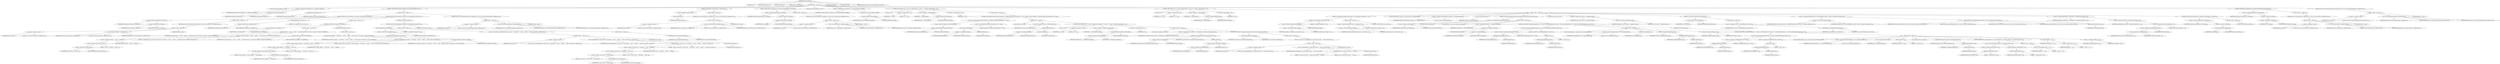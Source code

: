digraph "getResourcesToAdd" {  
"1793" [label = <(METHOD,getResourcesToAdd)<SUB>767</SUB>> ]
"69" [label = <(PARAM,this)<SUB>767</SUB>> ]
"1794" [label = <(PARAM,FileSet[] filesets)<SUB>767</SUB>> ]
"1795" [label = <(PARAM,File zipFile)<SUB>768</SUB>> ]
"1796" [label = <(PARAM,boolean needsUpdate)<SUB>769</SUB>> ]
"1797" [label = <(BLOCK,&lt;empty&gt;,&lt;empty&gt;)<SUB>770</SUB>> ]
"1798" [label = <(LOCAL,Resource[][] initialResources: ANY)> ]
"1799" [label = <(&lt;operator&gt;.assignment,ANY initialResources = grabResources(filesets))<SUB>772</SUB>> ]
"1800" [label = <(IDENTIFIER,initialResources,ANY initialResources = grabResources(filesets))<SUB>772</SUB>> ]
"1801" [label = <(grabResources,grabResources(filesets))<SUB>772</SUB>> ]
"68" [label = <(IDENTIFIER,this,grabResources(filesets))<SUB>772</SUB>> ]
"1802" [label = <(IDENTIFIER,filesets,grabResources(filesets))<SUB>772</SUB>> ]
"1803" [label = <(CONTROL_STRUCTURE,if (isEmpty(initialResources)),if (isEmpty(initialResources)))<SUB>773</SUB>> ]
"1804" [label = <(isEmpty,isEmpty(initialResources))<SUB>773</SUB>> ]
"70" [label = <(IDENTIFIER,this,isEmpty(initialResources))<SUB>773</SUB>> ]
"1805" [label = <(IDENTIFIER,initialResources,isEmpty(initialResources))<SUB>773</SUB>> ]
"1806" [label = <(BLOCK,&lt;empty&gt;,&lt;empty&gt;)<SUB>773</SUB>> ]
"1807" [label = <(CONTROL_STRUCTURE,if (needsUpdate &amp;&amp; doUpdate),if (needsUpdate &amp;&amp; doUpdate))<SUB>774</SUB>> ]
"1808" [label = <(&lt;operator&gt;.logicalAnd,needsUpdate &amp;&amp; doUpdate)<SUB>774</SUB>> ]
"1809" [label = <(IDENTIFIER,needsUpdate,needsUpdate &amp;&amp; doUpdate)<SUB>774</SUB>> ]
"1810" [label = <(&lt;operator&gt;.fieldAccess,this.doUpdate)<SUB>774</SUB>> ]
"1811" [label = <(IDENTIFIER,this,needsUpdate &amp;&amp; doUpdate)<SUB>774</SUB>> ]
"1812" [label = <(FIELD_IDENTIFIER,doUpdate,doUpdate)<SUB>774</SUB>> ]
"1813" [label = <(BLOCK,&lt;empty&gt;,&lt;empty&gt;)<SUB>774</SUB>> ]
"1814" [label = <(RETURN,return new ArchiveState(true, initialResources);,return new ArchiveState(true, initialResources);)<SUB>791</SUB>> ]
"1815" [label = <(BLOCK,&lt;empty&gt;,&lt;empty&gt;)<SUB>791</SUB>> ]
"1816" [label = <(&lt;operator&gt;.assignment,&lt;empty&gt;)> ]
"1817" [label = <(IDENTIFIER,$obj23,&lt;empty&gt;)> ]
"1818" [label = <(&lt;operator&gt;.alloc,new ArchiveState(true, initialResources))<SUB>791</SUB>> ]
"1819" [label = <(&lt;init&gt;,new ArchiveState(true, initialResources))<SUB>791</SUB>> ]
"1820" [label = <(IDENTIFIER,$obj23,new ArchiveState(true, initialResources))> ]
"1821" [label = <(LITERAL,true,new ArchiveState(true, initialResources))<SUB>791</SUB>> ]
"1822" [label = <(IDENTIFIER,initialResources,new ArchiveState(true, initialResources))<SUB>791</SUB>> ]
"1823" [label = <(IDENTIFIER,$obj23,&lt;empty&gt;)> ]
"1824" [label = <(CONTROL_STRUCTURE,if (emptyBehavior.equals(&quot;skip&quot;)),if (emptyBehavior.equals(&quot;skip&quot;)))<SUB>794</SUB>> ]
"1825" [label = <(equals,emptyBehavior.equals(&quot;skip&quot;))<SUB>794</SUB>> ]
"1826" [label = <(&lt;operator&gt;.fieldAccess,this.emptyBehavior)<SUB>794</SUB>> ]
"1827" [label = <(IDENTIFIER,this,emptyBehavior.equals(&quot;skip&quot;))<SUB>794</SUB>> ]
"1828" [label = <(FIELD_IDENTIFIER,emptyBehavior,emptyBehavior)<SUB>794</SUB>> ]
"1829" [label = <(LITERAL,&quot;skip&quot;,emptyBehavior.equals(&quot;skip&quot;))<SUB>794</SUB>> ]
"1830" [label = <(BLOCK,&lt;empty&gt;,&lt;empty&gt;)<SUB>794</SUB>> ]
"1831" [label = <(CONTROL_STRUCTURE,if (doUpdate),if (doUpdate))<SUB>795</SUB>> ]
"1832" [label = <(&lt;operator&gt;.fieldAccess,this.doUpdate)<SUB>795</SUB>> ]
"1833" [label = <(IDENTIFIER,this,if (doUpdate))<SUB>795</SUB>> ]
"1834" [label = <(FIELD_IDENTIFIER,doUpdate,doUpdate)<SUB>795</SUB>> ]
"1835" [label = <(BLOCK,&lt;empty&gt;,&lt;empty&gt;)<SUB>795</SUB>> ]
"1836" [label = <(log,log(archiveType + &quot; archive &quot; + zipFile + &quot; not updated because no new files were included.&quot;, Project.MSG_VERBOSE))<SUB>796</SUB>> ]
"71" [label = <(IDENTIFIER,this,log(archiveType + &quot; archive &quot; + zipFile + &quot; not updated because no new files were included.&quot;, Project.MSG_VERBOSE))<SUB>796</SUB>> ]
"1837" [label = <(&lt;operator&gt;.addition,archiveType + &quot; archive &quot; + zipFile + &quot; not updated because no new files were included.&quot;)<SUB>796</SUB>> ]
"1838" [label = <(&lt;operator&gt;.addition,archiveType + &quot; archive &quot; + zipFile)<SUB>796</SUB>> ]
"1839" [label = <(&lt;operator&gt;.addition,archiveType + &quot; archive &quot;)<SUB>796</SUB>> ]
"1840" [label = <(&lt;operator&gt;.fieldAccess,this.archiveType)<SUB>796</SUB>> ]
"1841" [label = <(IDENTIFIER,this,archiveType + &quot; archive &quot;)<SUB>796</SUB>> ]
"1842" [label = <(FIELD_IDENTIFIER,archiveType,archiveType)<SUB>796</SUB>> ]
"1843" [label = <(LITERAL,&quot; archive &quot;,archiveType + &quot; archive &quot;)<SUB>796</SUB>> ]
"1844" [label = <(IDENTIFIER,zipFile,archiveType + &quot; archive &quot; + zipFile)<SUB>796</SUB>> ]
"1845" [label = <(LITERAL,&quot; not updated because no new files were included.&quot;,archiveType + &quot; archive &quot; + zipFile + &quot; not updated because no new files were included.&quot;)<SUB>797</SUB>> ]
"1846" [label = <(&lt;operator&gt;.fieldAccess,Project.MSG_VERBOSE)<SUB>798</SUB>> ]
"1847" [label = <(IDENTIFIER,Project,log(archiveType + &quot; archive &quot; + zipFile + &quot; not updated because no new files were included.&quot;, Project.MSG_VERBOSE))<SUB>798</SUB>> ]
"1848" [label = <(FIELD_IDENTIFIER,MSG_VERBOSE,MSG_VERBOSE)<SUB>798</SUB>> ]
"1849" [label = <(CONTROL_STRUCTURE,else,else)<SUB>799</SUB>> ]
"1850" [label = <(BLOCK,&lt;empty&gt;,&lt;empty&gt;)<SUB>799</SUB>> ]
"1851" [label = <(log,log(&quot;Warning: skipping &quot; + archiveType + &quot; archive &quot; + zipFile + &quot; because no files were included.&quot;, Project.MSG_WARN))<SUB>800</SUB>> ]
"72" [label = <(IDENTIFIER,this,log(&quot;Warning: skipping &quot; + archiveType + &quot; archive &quot; + zipFile + &quot; because no files were included.&quot;, Project.MSG_WARN))<SUB>800</SUB>> ]
"1852" [label = <(&lt;operator&gt;.addition,&quot;Warning: skipping &quot; + archiveType + &quot; archive &quot; + zipFile + &quot; because no files were included.&quot;)<SUB>800</SUB>> ]
"1853" [label = <(&lt;operator&gt;.addition,&quot;Warning: skipping &quot; + archiveType + &quot; archive &quot; + zipFile)<SUB>800</SUB>> ]
"1854" [label = <(&lt;operator&gt;.addition,&quot;Warning: skipping &quot; + archiveType + &quot; archive &quot;)<SUB>800</SUB>> ]
"1855" [label = <(&lt;operator&gt;.addition,&quot;Warning: skipping &quot; + archiveType)<SUB>800</SUB>> ]
"1856" [label = <(LITERAL,&quot;Warning: skipping &quot;,&quot;Warning: skipping &quot; + archiveType)<SUB>800</SUB>> ]
"1857" [label = <(&lt;operator&gt;.fieldAccess,this.archiveType)<SUB>800</SUB>> ]
"1858" [label = <(IDENTIFIER,this,&quot;Warning: skipping &quot; + archiveType)<SUB>800</SUB>> ]
"1859" [label = <(FIELD_IDENTIFIER,archiveType,archiveType)<SUB>800</SUB>> ]
"1860" [label = <(LITERAL,&quot; archive &quot;,&quot;Warning: skipping &quot; + archiveType + &quot; archive &quot;)<SUB>800</SUB>> ]
"1861" [label = <(IDENTIFIER,zipFile,&quot;Warning: skipping &quot; + archiveType + &quot; archive &quot; + zipFile)<SUB>801</SUB>> ]
"1862" [label = <(LITERAL,&quot; because no files were included.&quot;,&quot;Warning: skipping &quot; + archiveType + &quot; archive &quot; + zipFile + &quot; because no files were included.&quot;)<SUB>801</SUB>> ]
"1863" [label = <(&lt;operator&gt;.fieldAccess,Project.MSG_WARN)<SUB>802</SUB>> ]
"1864" [label = <(IDENTIFIER,Project,log(&quot;Warning: skipping &quot; + archiveType + &quot; archive &quot; + zipFile + &quot; because no files were included.&quot;, Project.MSG_WARN))<SUB>802</SUB>> ]
"1865" [label = <(FIELD_IDENTIFIER,MSG_WARN,MSG_WARN)<SUB>802</SUB>> ]
"1866" [label = <(CONTROL_STRUCTURE,else,else)<SUB>804</SUB>> ]
"1867" [label = <(CONTROL_STRUCTURE,if (emptyBehavior.equals(&quot;fail&quot;)),if (emptyBehavior.equals(&quot;fail&quot;)))<SUB>804</SUB>> ]
"1868" [label = <(equals,emptyBehavior.equals(&quot;fail&quot;))<SUB>804</SUB>> ]
"1869" [label = <(&lt;operator&gt;.fieldAccess,this.emptyBehavior)<SUB>804</SUB>> ]
"1870" [label = <(IDENTIFIER,this,emptyBehavior.equals(&quot;fail&quot;))<SUB>804</SUB>> ]
"1871" [label = <(FIELD_IDENTIFIER,emptyBehavior,emptyBehavior)<SUB>804</SUB>> ]
"1872" [label = <(LITERAL,&quot;fail&quot;,emptyBehavior.equals(&quot;fail&quot;))<SUB>804</SUB>> ]
"1873" [label = <(BLOCK,&lt;empty&gt;,&lt;empty&gt;)<SUB>804</SUB>> ]
"1874" [label = <(&lt;operator&gt;.throw,throw new BuildException(&quot;Cannot create &quot; + archiveType + &quot; archive &quot; + zipFile + &quot;: no files were included.&quot;, getLocation());)<SUB>805</SUB>> ]
"1875" [label = <(BLOCK,&lt;empty&gt;,&lt;empty&gt;)<SUB>805</SUB>> ]
"1876" [label = <(&lt;operator&gt;.assignment,&lt;empty&gt;)> ]
"1877" [label = <(IDENTIFIER,$obj24,&lt;empty&gt;)> ]
"1878" [label = <(&lt;operator&gt;.alloc,new BuildException(&quot;Cannot create &quot; + archiveType + &quot; archive &quot; + zipFile + &quot;: no files were included.&quot;, getLocation()))<SUB>805</SUB>> ]
"1879" [label = <(&lt;init&gt;,new BuildException(&quot;Cannot create &quot; + archiveType + &quot; archive &quot; + zipFile + &quot;: no files were included.&quot;, getLocation()))<SUB>805</SUB>> ]
"1880" [label = <(IDENTIFIER,$obj24,new BuildException(&quot;Cannot create &quot; + archiveType + &quot; archive &quot; + zipFile + &quot;: no files were included.&quot;, getLocation()))> ]
"1881" [label = <(&lt;operator&gt;.addition,&quot;Cannot create &quot; + archiveType + &quot; archive &quot; + zipFile + &quot;: no files were included.&quot;)<SUB>805</SUB>> ]
"1882" [label = <(&lt;operator&gt;.addition,&quot;Cannot create &quot; + archiveType + &quot; archive &quot; + zipFile)<SUB>805</SUB>> ]
"1883" [label = <(&lt;operator&gt;.addition,&quot;Cannot create &quot; + archiveType + &quot; archive &quot;)<SUB>805</SUB>> ]
"1884" [label = <(&lt;operator&gt;.addition,&quot;Cannot create &quot; + archiveType)<SUB>805</SUB>> ]
"1885" [label = <(LITERAL,&quot;Cannot create &quot;,&quot;Cannot create &quot; + archiveType)<SUB>805</SUB>> ]
"1886" [label = <(&lt;operator&gt;.fieldAccess,this.archiveType)<SUB>805</SUB>> ]
"1887" [label = <(IDENTIFIER,this,&quot;Cannot create &quot; + archiveType)<SUB>805</SUB>> ]
"1888" [label = <(FIELD_IDENTIFIER,archiveType,archiveType)<SUB>805</SUB>> ]
"1889" [label = <(LITERAL,&quot; archive &quot;,&quot;Cannot create &quot; + archiveType + &quot; archive &quot;)<SUB>806</SUB>> ]
"1890" [label = <(IDENTIFIER,zipFile,&quot;Cannot create &quot; + archiveType + &quot; archive &quot; + zipFile)<SUB>806</SUB>> ]
"1891" [label = <(LITERAL,&quot;: no files were included.&quot;,&quot;Cannot create &quot; + archiveType + &quot; archive &quot; + zipFile + &quot;: no files were included.&quot;)<SUB>807</SUB>> ]
"1892" [label = <(getLocation,getLocation())<SUB>808</SUB>> ]
"73" [label = <(IDENTIFIER,this,getLocation())<SUB>808</SUB>> ]
"1893" [label = <(IDENTIFIER,$obj24,&lt;empty&gt;)> ]
"1894" [label = <(CONTROL_STRUCTURE,else,else)<SUB>809</SUB>> ]
"1895" [label = <(BLOCK,&lt;empty&gt;,&lt;empty&gt;)<SUB>809</SUB>> ]
"1896" [label = <(createEmptyZip,this.createEmptyZip(zipFile))<SUB>811</SUB>> ]
"74" [label = <(IDENTIFIER,this,this.createEmptyZip(zipFile))<SUB>811</SUB>> ]
"1897" [label = <(IDENTIFIER,zipFile,this.createEmptyZip(zipFile))<SUB>811</SUB>> ]
"1898" [label = <(RETURN,return new ArchiveState(needsUpdate, initialResources);,return new ArchiveState(needsUpdate, initialResources);)<SUB>813</SUB>> ]
"1899" [label = <(BLOCK,&lt;empty&gt;,&lt;empty&gt;)<SUB>813</SUB>> ]
"1900" [label = <(&lt;operator&gt;.assignment,&lt;empty&gt;)> ]
"1901" [label = <(IDENTIFIER,$obj25,&lt;empty&gt;)> ]
"1902" [label = <(&lt;operator&gt;.alloc,new ArchiveState(needsUpdate, initialResources))<SUB>813</SUB>> ]
"1903" [label = <(&lt;init&gt;,new ArchiveState(needsUpdate, initialResources))<SUB>813</SUB>> ]
"1904" [label = <(IDENTIFIER,$obj25,new ArchiveState(needsUpdate, initialResources))> ]
"1905" [label = <(IDENTIFIER,needsUpdate,new ArchiveState(needsUpdate, initialResources))<SUB>813</SUB>> ]
"1906" [label = <(IDENTIFIER,initialResources,new ArchiveState(needsUpdate, initialResources))<SUB>813</SUB>> ]
"1907" [label = <(IDENTIFIER,$obj25,&lt;empty&gt;)> ]
"1908" [label = <(CONTROL_STRUCTURE,if (!zipFile.exists()),if (!zipFile.exists()))<SUB>818</SUB>> ]
"1909" [label = <(&lt;operator&gt;.logicalNot,!zipFile.exists())<SUB>818</SUB>> ]
"1910" [label = <(exists,zipFile.exists())<SUB>818</SUB>> ]
"1911" [label = <(IDENTIFIER,zipFile,zipFile.exists())<SUB>818</SUB>> ]
"1912" [label = <(BLOCK,&lt;empty&gt;,&lt;empty&gt;)<SUB>818</SUB>> ]
"1913" [label = <(RETURN,return new ArchiveState(true, initialResources);,return new ArchiveState(true, initialResources);)<SUB>819</SUB>> ]
"1914" [label = <(BLOCK,&lt;empty&gt;,&lt;empty&gt;)<SUB>819</SUB>> ]
"1915" [label = <(&lt;operator&gt;.assignment,&lt;empty&gt;)> ]
"1916" [label = <(IDENTIFIER,$obj26,&lt;empty&gt;)> ]
"1917" [label = <(&lt;operator&gt;.alloc,new ArchiveState(true, initialResources))<SUB>819</SUB>> ]
"1918" [label = <(&lt;init&gt;,new ArchiveState(true, initialResources))<SUB>819</SUB>> ]
"1919" [label = <(IDENTIFIER,$obj26,new ArchiveState(true, initialResources))> ]
"1920" [label = <(LITERAL,true,new ArchiveState(true, initialResources))<SUB>819</SUB>> ]
"1921" [label = <(IDENTIFIER,initialResources,new ArchiveState(true, initialResources))<SUB>819</SUB>> ]
"1922" [label = <(IDENTIFIER,$obj26,&lt;empty&gt;)> ]
"1923" [label = <(CONTROL_STRUCTURE,if (needsUpdate &amp;&amp; !doUpdate),if (needsUpdate &amp;&amp; !doUpdate))<SUB>822</SUB>> ]
"1924" [label = <(&lt;operator&gt;.logicalAnd,needsUpdate &amp;&amp; !doUpdate)<SUB>822</SUB>> ]
"1925" [label = <(IDENTIFIER,needsUpdate,needsUpdate &amp;&amp; !doUpdate)<SUB>822</SUB>> ]
"1926" [label = <(&lt;operator&gt;.logicalNot,!doUpdate)<SUB>822</SUB>> ]
"1927" [label = <(&lt;operator&gt;.fieldAccess,this.doUpdate)<SUB>822</SUB>> ]
"1928" [label = <(IDENTIFIER,this,!doUpdate)<SUB>822</SUB>> ]
"1929" [label = <(FIELD_IDENTIFIER,doUpdate,doUpdate)<SUB>822</SUB>> ]
"1930" [label = <(BLOCK,&lt;empty&gt;,&lt;empty&gt;)<SUB>822</SUB>> ]
"1931" [label = <(RETURN,return new ArchiveState(true, initialResources);,return new ArchiveState(true, initialResources);)<SUB>824</SUB>> ]
"1932" [label = <(BLOCK,&lt;empty&gt;,&lt;empty&gt;)<SUB>824</SUB>> ]
"1933" [label = <(&lt;operator&gt;.assignment,&lt;empty&gt;)> ]
"1934" [label = <(IDENTIFIER,$obj27,&lt;empty&gt;)> ]
"1935" [label = <(&lt;operator&gt;.alloc,new ArchiveState(true, initialResources))<SUB>824</SUB>> ]
"1936" [label = <(&lt;init&gt;,new ArchiveState(true, initialResources))<SUB>824</SUB>> ]
"1937" [label = <(IDENTIFIER,$obj27,new ArchiveState(true, initialResources))> ]
"1938" [label = <(LITERAL,true,new ArchiveState(true, initialResources))<SUB>824</SUB>> ]
"1939" [label = <(IDENTIFIER,initialResources,new ArchiveState(true, initialResources))<SUB>824</SUB>> ]
"1940" [label = <(IDENTIFIER,$obj27,&lt;empty&gt;)> ]
"1941" [label = <(LOCAL,Resource[][] newerResources: ANY)> ]
"1942" [label = <(&lt;operator&gt;.assignment,ANY newerResources = new Resource[filesets.length][])<SUB>827</SUB>> ]
"1943" [label = <(IDENTIFIER,newerResources,ANY newerResources = new Resource[filesets.length][])<SUB>827</SUB>> ]
"1944" [label = <(&lt;operator&gt;.alloc,new Resource[filesets.length][])> ]
"1945" [label = <(&lt;operator&gt;.fieldAccess,filesets.length)<SUB>827</SUB>> ]
"1946" [label = <(IDENTIFIER,filesets,new Resource[filesets.length][])<SUB>827</SUB>> ]
"1947" [label = <(FIELD_IDENTIFIER,length,length)<SUB>827</SUB>> ]
"1948" [label = <(CONTROL_STRUCTURE,for (int i = 0; Some(i &lt; filesets.length); i++),for (int i = 0; Some(i &lt; filesets.length); i++))<SUB>829</SUB>> ]
"1949" [label = <(LOCAL,int i: int)> ]
"1950" [label = <(&lt;operator&gt;.assignment,int i = 0)<SUB>829</SUB>> ]
"1951" [label = <(IDENTIFIER,i,int i = 0)<SUB>829</SUB>> ]
"1952" [label = <(LITERAL,0,int i = 0)<SUB>829</SUB>> ]
"1953" [label = <(&lt;operator&gt;.lessThan,i &lt; filesets.length)<SUB>829</SUB>> ]
"1954" [label = <(IDENTIFIER,i,i &lt; filesets.length)<SUB>829</SUB>> ]
"1955" [label = <(&lt;operator&gt;.fieldAccess,filesets.length)<SUB>829</SUB>> ]
"1956" [label = <(IDENTIFIER,filesets,i &lt; filesets.length)<SUB>829</SUB>> ]
"1957" [label = <(FIELD_IDENTIFIER,length,length)<SUB>829</SUB>> ]
"1958" [label = <(&lt;operator&gt;.postIncrement,i++)<SUB>829</SUB>> ]
"1959" [label = <(IDENTIFIER,i,i++)<SUB>829</SUB>> ]
"1960" [label = <(BLOCK,&lt;empty&gt;,&lt;empty&gt;)<SUB>829</SUB>> ]
"1961" [label = <(CONTROL_STRUCTURE,if (!(fileset instanceof ZipFileSet) || ((ZipFileSet) fileset).getSrc(getProject()) == null),if (!(fileset instanceof ZipFileSet) || ((ZipFileSet) fileset).getSrc(getProject()) == null))<SUB>830</SUB>> ]
"1962" [label = <(&lt;operator&gt;.logicalOr,!(fileset instanceof ZipFileSet) || ((ZipFileSet) fileset).getSrc(getProject()) == null)<SUB>830</SUB>> ]
"1963" [label = <(&lt;operator&gt;.logicalNot,!(fileset instanceof ZipFileSet))<SUB>830</SUB>> ]
"1964" [label = <(&lt;operator&gt;.instanceOf,fileset instanceof ZipFileSet)<SUB>830</SUB>> ]
"1965" [label = <(IDENTIFIER,fileset,fileset instanceof ZipFileSet)<SUB>830</SUB>> ]
"1966" [label = <(TYPE_REF,ZipFileSet,ZipFileSet)<SUB>830</SUB>> ]
"1967" [label = <(&lt;operator&gt;.equals,((ZipFileSet) fileset).getSrc(getProject()) == null)<SUB>831</SUB>> ]
"1968" [label = <(getSrc,getSrc(getProject()))<SUB>831</SUB>> ]
"1969" [label = <(&lt;operator&gt;.cast,(ZipFileSet) fileset)<SUB>831</SUB>> ]
"1970" [label = <(TYPE_REF,ZipFileSet,ZipFileSet)<SUB>831</SUB>> ]
"1971" [label = <(IDENTIFIER,fileset,(ZipFileSet) fileset)<SUB>831</SUB>> ]
"1972" [label = <(getProject,getProject())<SUB>831</SUB>> ]
"75" [label = <(IDENTIFIER,this,getProject())<SUB>831</SUB>> ]
"1973" [label = <(LITERAL,null,((ZipFileSet) fileset).getSrc(getProject()) == null)<SUB>831</SUB>> ]
"1974" [label = <(BLOCK,&lt;empty&gt;,&lt;empty&gt;)<SUB>831</SUB>> ]
"1975" [label = <(LOCAL,File base: java.io.File)> ]
"1976" [label = <(&lt;operator&gt;.assignment,File base = getDir(getProject()))<SUB>832</SUB>> ]
"1977" [label = <(IDENTIFIER,base,File base = getDir(getProject()))<SUB>832</SUB>> ]
"1978" [label = <(getDir,getDir(getProject()))<SUB>832</SUB>> ]
"1979" [label = <(&lt;operator&gt;.indexAccess,filesets[i])<SUB>832</SUB>> ]
"1980" [label = <(IDENTIFIER,filesets,getDir(getProject()))<SUB>832</SUB>> ]
"1981" [label = <(IDENTIFIER,i,getDir(getProject()))<SUB>832</SUB>> ]
"1982" [label = <(getProject,getProject())<SUB>832</SUB>> ]
"76" [label = <(IDENTIFIER,this,getProject())<SUB>832</SUB>> ]
"1983" [label = <(CONTROL_STRUCTURE,for (int j = 0; Some(j &lt; initialResources[i].length); j++),for (int j = 0; Some(j &lt; initialResources[i].length); j++))<SUB>834</SUB>> ]
"1984" [label = <(LOCAL,int j: int)> ]
"1985" [label = <(&lt;operator&gt;.assignment,int j = 0)<SUB>834</SUB>> ]
"1986" [label = <(IDENTIFIER,j,int j = 0)<SUB>834</SUB>> ]
"1987" [label = <(LITERAL,0,int j = 0)<SUB>834</SUB>> ]
"1988" [label = <(&lt;operator&gt;.lessThan,j &lt; initialResources[i].length)<SUB>834</SUB>> ]
"1989" [label = <(IDENTIFIER,j,j &lt; initialResources[i].length)<SUB>834</SUB>> ]
"1990" [label = <(&lt;operator&gt;.fieldAccess,initialResources[i].length)<SUB>834</SUB>> ]
"1991" [label = <(&lt;operator&gt;.indexAccess,initialResources[i])<SUB>834</SUB>> ]
"1992" [label = <(IDENTIFIER,initialResources,j &lt; initialResources[i].length)<SUB>834</SUB>> ]
"1993" [label = <(IDENTIFIER,i,j &lt; initialResources[i].length)<SUB>834</SUB>> ]
"1994" [label = <(FIELD_IDENTIFIER,length,length)<SUB>834</SUB>> ]
"1995" [label = <(&lt;operator&gt;.postIncrement,j++)<SUB>834</SUB>> ]
"1996" [label = <(IDENTIFIER,j,j++)<SUB>834</SUB>> ]
"1997" [label = <(BLOCK,&lt;empty&gt;,&lt;empty&gt;)<SUB>834</SUB>> ]
"1998" [label = <(LOCAL,File resourceAsFile: java.io.File)> ]
"1999" [label = <(&lt;operator&gt;.assignment,File resourceAsFile = resolveFile(base, initialResources[i][j].getName()))<SUB>835</SUB>> ]
"2000" [label = <(IDENTIFIER,resourceAsFile,File resourceAsFile = resolveFile(base, initialResources[i][j].getName()))<SUB>835</SUB>> ]
"2001" [label = <(resolveFile,resolveFile(base, initialResources[i][j].getName()))<SUB>836</SUB>> ]
"2002" [label = <(&lt;operator&gt;.fieldAccess,Zip.fileUtils)<SUB>836</SUB>> ]
"2003" [label = <(IDENTIFIER,Zip,resolveFile(base, initialResources[i][j].getName()))<SUB>836</SUB>> ]
"2004" [label = <(FIELD_IDENTIFIER,fileUtils,fileUtils)<SUB>836</SUB>> ]
"2005" [label = <(IDENTIFIER,base,resolveFile(base, initialResources[i][j].getName()))<SUB>836</SUB>> ]
"2006" [label = <(getName,getName())<SUB>837</SUB>> ]
"2007" [label = <(&lt;operator&gt;.indexAccess,initialResources[i][j])<SUB>837</SUB>> ]
"2008" [label = <(&lt;operator&gt;.indexAccess,initialResources[i])<SUB>837</SUB>> ]
"2009" [label = <(IDENTIFIER,initialResources,getName())<SUB>837</SUB>> ]
"2010" [label = <(IDENTIFIER,i,getName())<SUB>837</SUB>> ]
"2011" [label = <(IDENTIFIER,j,getName())<SUB>837</SUB>> ]
"2012" [label = <(CONTROL_STRUCTURE,if (resourceAsFile.equals(zipFile)),if (resourceAsFile.equals(zipFile)))<SUB>838</SUB>> ]
"2013" [label = <(equals,resourceAsFile.equals(zipFile))<SUB>838</SUB>> ]
"2014" [label = <(IDENTIFIER,resourceAsFile,resourceAsFile.equals(zipFile))<SUB>838</SUB>> ]
"2015" [label = <(IDENTIFIER,zipFile,resourceAsFile.equals(zipFile))<SUB>838</SUB>> ]
"2016" [label = <(BLOCK,&lt;empty&gt;,&lt;empty&gt;)<SUB>838</SUB>> ]
"2017" [label = <(&lt;operator&gt;.throw,throw new BuildException(&quot;A zip file cannot include &quot; + &quot;itself&quot;, getLocation());)<SUB>839</SUB>> ]
"2018" [label = <(BLOCK,&lt;empty&gt;,&lt;empty&gt;)<SUB>839</SUB>> ]
"2019" [label = <(&lt;operator&gt;.assignment,&lt;empty&gt;)> ]
"2020" [label = <(IDENTIFIER,$obj28,&lt;empty&gt;)> ]
"2021" [label = <(&lt;operator&gt;.alloc,new BuildException(&quot;A zip file cannot include &quot; + &quot;itself&quot;, getLocation()))<SUB>839</SUB>> ]
"2022" [label = <(&lt;init&gt;,new BuildException(&quot;A zip file cannot include &quot; + &quot;itself&quot;, getLocation()))<SUB>839</SUB>> ]
"2023" [label = <(IDENTIFIER,$obj28,new BuildException(&quot;A zip file cannot include &quot; + &quot;itself&quot;, getLocation()))> ]
"2024" [label = <(&lt;operator&gt;.addition,&quot;A zip file cannot include &quot; + &quot;itself&quot;)<SUB>839</SUB>> ]
"2025" [label = <(LITERAL,&quot;A zip file cannot include &quot;,&quot;A zip file cannot include &quot; + &quot;itself&quot;)<SUB>839</SUB>> ]
"2026" [label = <(LITERAL,&quot;itself&quot;,&quot;A zip file cannot include &quot; + &quot;itself&quot;)<SUB>840</SUB>> ]
"2027" [label = <(getLocation,getLocation())<SUB>840</SUB>> ]
"77" [label = <(IDENTIFIER,this,getLocation())<SUB>840</SUB>> ]
"2028" [label = <(IDENTIFIER,$obj28,&lt;empty&gt;)> ]
"2029" [label = <(CONTROL_STRUCTURE,for (int i = 0; Some(i &lt; filesets.length); i++),for (int i = 0; Some(i &lt; filesets.length); i++))<SUB>846</SUB>> ]
"2030" [label = <(LOCAL,int i: int)> ]
"2031" [label = <(&lt;operator&gt;.assignment,int i = 0)<SUB>846</SUB>> ]
"2032" [label = <(IDENTIFIER,i,int i = 0)<SUB>846</SUB>> ]
"2033" [label = <(LITERAL,0,int i = 0)<SUB>846</SUB>> ]
"2034" [label = <(&lt;operator&gt;.lessThan,i &lt; filesets.length)<SUB>846</SUB>> ]
"2035" [label = <(IDENTIFIER,i,i &lt; filesets.length)<SUB>846</SUB>> ]
"2036" [label = <(&lt;operator&gt;.fieldAccess,filesets.length)<SUB>846</SUB>> ]
"2037" [label = <(IDENTIFIER,filesets,i &lt; filesets.length)<SUB>846</SUB>> ]
"2038" [label = <(FIELD_IDENTIFIER,length,length)<SUB>846</SUB>> ]
"2039" [label = <(&lt;operator&gt;.postIncrement,i++)<SUB>846</SUB>> ]
"2040" [label = <(IDENTIFIER,i,i++)<SUB>846</SUB>> ]
"2041" [label = <(BLOCK,&lt;empty&gt;,&lt;empty&gt;)<SUB>846</SUB>> ]
"2042" [label = <(CONTROL_STRUCTURE,if (initialResources[i].length == 0),if (initialResources[i].length == 0))<SUB>847</SUB>> ]
"2043" [label = <(&lt;operator&gt;.equals,initialResources[i].length == 0)<SUB>847</SUB>> ]
"2044" [label = <(&lt;operator&gt;.fieldAccess,initialResources[i].length)<SUB>847</SUB>> ]
"2045" [label = <(&lt;operator&gt;.indexAccess,initialResources[i])<SUB>847</SUB>> ]
"2046" [label = <(IDENTIFIER,initialResources,initialResources[i].length == 0)<SUB>847</SUB>> ]
"2047" [label = <(IDENTIFIER,i,initialResources[i].length == 0)<SUB>847</SUB>> ]
"2048" [label = <(FIELD_IDENTIFIER,length,length)<SUB>847</SUB>> ]
"2049" [label = <(LITERAL,0,initialResources[i].length == 0)<SUB>847</SUB>> ]
"2050" [label = <(BLOCK,&lt;empty&gt;,&lt;empty&gt;)<SUB>847</SUB>> ]
"2051" [label = <(&lt;operator&gt;.assignment,newerResources[i] = new Resource[] {})<SUB>848</SUB>> ]
"2052" [label = <(&lt;operator&gt;.indexAccess,newerResources[i])<SUB>848</SUB>> ]
"2053" [label = <(IDENTIFIER,newerResources,newerResources[i] = new Resource[] {})<SUB>848</SUB>> ]
"2054" [label = <(IDENTIFIER,i,newerResources[i] = new Resource[] {})<SUB>848</SUB>> ]
"2055" [label = <(&lt;operator&gt;.arrayInitializer,new Resource[] {})<SUB>848</SUB>> ]
"2056" [label = <(CONTROL_STRUCTURE,continue;,continue;)<SUB>849</SUB>> ]
"79" [label = <(LOCAL,FileNameMapper myMapper: org.apache.tools.ant.util.FileNameMapper)> ]
"2057" [label = <(&lt;operator&gt;.assignment,FileNameMapper myMapper = new IdentityMapper())<SUB>852</SUB>> ]
"2058" [label = <(IDENTIFIER,myMapper,FileNameMapper myMapper = new IdentityMapper())<SUB>852</SUB>> ]
"2059" [label = <(&lt;operator&gt;.alloc,new IdentityMapper())<SUB>852</SUB>> ]
"2060" [label = <(&lt;init&gt;,new IdentityMapper())<SUB>852</SUB>> ]
"78" [label = <(IDENTIFIER,myMapper,new IdentityMapper())<SUB>852</SUB>> ]
"2061" [label = <(CONTROL_STRUCTURE,if (filesets[i] instanceof ZipFileSet),if (filesets[i] instanceof ZipFileSet))<SUB>853</SUB>> ]
"2062" [label = <(&lt;operator&gt;.instanceOf,filesets[i] instanceof ZipFileSet)<SUB>853</SUB>> ]
"2063" [label = <(&lt;operator&gt;.indexAccess,filesets[i])<SUB>853</SUB>> ]
"2064" [label = <(IDENTIFIER,filesets,filesets[i] instanceof ZipFileSet)<SUB>853</SUB>> ]
"2065" [label = <(IDENTIFIER,i,filesets[i] instanceof ZipFileSet)<SUB>853</SUB>> ]
"2066" [label = <(TYPE_REF,ZipFileSet,ZipFileSet)<SUB>853</SUB>> ]
"2067" [label = <(BLOCK,&lt;empty&gt;,&lt;empty&gt;)<SUB>853</SUB>> ]
"2068" [label = <(LOCAL,ZipFileSet zfs: org.apache.tools.ant.types.ZipFileSet)> ]
"2069" [label = <(&lt;operator&gt;.assignment,ZipFileSet zfs = (ZipFileSet) filesets[i])<SUB>854</SUB>> ]
"2070" [label = <(IDENTIFIER,zfs,ZipFileSet zfs = (ZipFileSet) filesets[i])<SUB>854</SUB>> ]
"2071" [label = <(&lt;operator&gt;.cast,(ZipFileSet) filesets[i])<SUB>854</SUB>> ]
"2072" [label = <(TYPE_REF,ZipFileSet,ZipFileSet)<SUB>854</SUB>> ]
"2073" [label = <(&lt;operator&gt;.indexAccess,filesets[i])<SUB>854</SUB>> ]
"2074" [label = <(IDENTIFIER,filesets,(ZipFileSet) filesets[i])<SUB>854</SUB>> ]
"2075" [label = <(IDENTIFIER,i,(ZipFileSet) filesets[i])<SUB>854</SUB>> ]
"2076" [label = <(CONTROL_STRUCTURE,if (zfs.getFullpath(getProject()) != null &amp;&amp; !zfs.getFullpath(getProject()).equals(&quot;&quot;)),if (zfs.getFullpath(getProject()) != null &amp;&amp; !zfs.getFullpath(getProject()).equals(&quot;&quot;)))<SUB>855</SUB>> ]
"2077" [label = <(&lt;operator&gt;.logicalAnd,zfs.getFullpath(getProject()) != null &amp;&amp; !zfs.getFullpath(getProject()).equals(&quot;&quot;))<SUB>855</SUB>> ]
"2078" [label = <(&lt;operator&gt;.notEquals,zfs.getFullpath(getProject()) != null)<SUB>855</SUB>> ]
"2079" [label = <(getFullpath,getFullpath(getProject()))<SUB>855</SUB>> ]
"2080" [label = <(IDENTIFIER,zfs,getFullpath(getProject()))<SUB>855</SUB>> ]
"2081" [label = <(getProject,getProject())<SUB>855</SUB>> ]
"80" [label = <(IDENTIFIER,this,getProject())<SUB>855</SUB>> ]
"2082" [label = <(LITERAL,null,zfs.getFullpath(getProject()) != null)<SUB>855</SUB>> ]
"2083" [label = <(&lt;operator&gt;.logicalNot,!zfs.getFullpath(getProject()).equals(&quot;&quot;))<SUB>856</SUB>> ]
"2084" [label = <(equals,equals(&quot;&quot;))<SUB>856</SUB>> ]
"2085" [label = <(getFullpath,getFullpath(getProject()))<SUB>856</SUB>> ]
"2086" [label = <(IDENTIFIER,zfs,getFullpath(getProject()))<SUB>856</SUB>> ]
"2087" [label = <(getProject,getProject())<SUB>856</SUB>> ]
"81" [label = <(IDENTIFIER,this,getProject())<SUB>856</SUB>> ]
"2088" [label = <(LITERAL,&quot;&quot;,equals(&quot;&quot;))<SUB>856</SUB>> ]
"2089" [label = <(BLOCK,&lt;empty&gt;,&lt;empty&gt;)<SUB>856</SUB>> ]
"83" [label = <(LOCAL,MergingMapper fm: org.apache.tools.ant.util.MergingMapper)> ]
"2090" [label = <(&lt;operator&gt;.assignment,MergingMapper fm = new MergingMapper())<SUB>860</SUB>> ]
"2091" [label = <(IDENTIFIER,fm,MergingMapper fm = new MergingMapper())<SUB>860</SUB>> ]
"2092" [label = <(&lt;operator&gt;.alloc,new MergingMapper())<SUB>860</SUB>> ]
"2093" [label = <(&lt;init&gt;,new MergingMapper())<SUB>860</SUB>> ]
"82" [label = <(IDENTIFIER,fm,new MergingMapper())<SUB>860</SUB>> ]
"2094" [label = <(setTo,setTo(zfs.getFullpath(getProject())))<SUB>861</SUB>> ]
"2095" [label = <(IDENTIFIER,fm,setTo(zfs.getFullpath(getProject())))<SUB>861</SUB>> ]
"2096" [label = <(getFullpath,getFullpath(getProject()))<SUB>861</SUB>> ]
"2097" [label = <(IDENTIFIER,zfs,getFullpath(getProject()))<SUB>861</SUB>> ]
"2098" [label = <(getProject,getProject())<SUB>861</SUB>> ]
"84" [label = <(IDENTIFIER,this,getProject())<SUB>861</SUB>> ]
"2099" [label = <(&lt;operator&gt;.assignment,myMapper = fm)<SUB>862</SUB>> ]
"2100" [label = <(IDENTIFIER,myMapper,myMapper = fm)<SUB>862</SUB>> ]
"2101" [label = <(IDENTIFIER,fm,myMapper = fm)<SUB>862</SUB>> ]
"2102" [label = <(CONTROL_STRUCTURE,else,else)<SUB>864</SUB>> ]
"2103" [label = <(CONTROL_STRUCTURE,if (zfs.getPrefix(getProject()) != null &amp;&amp; !zfs.getPrefix(getProject()).equals(&quot;&quot;)),if (zfs.getPrefix(getProject()) != null &amp;&amp; !zfs.getPrefix(getProject()).equals(&quot;&quot;)))<SUB>864</SUB>> ]
"2104" [label = <(&lt;operator&gt;.logicalAnd,zfs.getPrefix(getProject()) != null &amp;&amp; !zfs.getPrefix(getProject()).equals(&quot;&quot;))<SUB>864</SUB>> ]
"2105" [label = <(&lt;operator&gt;.notEquals,zfs.getPrefix(getProject()) != null)<SUB>864</SUB>> ]
"2106" [label = <(getPrefix,getPrefix(getProject()))<SUB>864</SUB>> ]
"2107" [label = <(IDENTIFIER,zfs,getPrefix(getProject()))<SUB>864</SUB>> ]
"2108" [label = <(getProject,getProject())<SUB>864</SUB>> ]
"85" [label = <(IDENTIFIER,this,getProject())<SUB>864</SUB>> ]
"2109" [label = <(LITERAL,null,zfs.getPrefix(getProject()) != null)<SUB>864</SUB>> ]
"2110" [label = <(&lt;operator&gt;.logicalNot,!zfs.getPrefix(getProject()).equals(&quot;&quot;))<SUB>865</SUB>> ]
"2111" [label = <(equals,equals(&quot;&quot;))<SUB>865</SUB>> ]
"2112" [label = <(getPrefix,getPrefix(getProject()))<SUB>865</SUB>> ]
"2113" [label = <(IDENTIFIER,zfs,getPrefix(getProject()))<SUB>865</SUB>> ]
"2114" [label = <(getProject,getProject())<SUB>865</SUB>> ]
"86" [label = <(IDENTIFIER,this,getProject())<SUB>865</SUB>> ]
"2115" [label = <(LITERAL,&quot;&quot;,equals(&quot;&quot;))<SUB>865</SUB>> ]
"2116" [label = <(BLOCK,&lt;empty&gt;,&lt;empty&gt;)<SUB>865</SUB>> ]
"88" [label = <(LOCAL,GlobPatternMapper gm: org.apache.tools.ant.util.GlobPatternMapper)> ]
"2117" [label = <(&lt;operator&gt;.assignment,GlobPatternMapper gm = new GlobPatternMapper())<SUB>866</SUB>> ]
"2118" [label = <(IDENTIFIER,gm,GlobPatternMapper gm = new GlobPatternMapper())<SUB>866</SUB>> ]
"2119" [label = <(&lt;operator&gt;.alloc,new GlobPatternMapper())<SUB>866</SUB>> ]
"2120" [label = <(&lt;init&gt;,new GlobPatternMapper())<SUB>866</SUB>> ]
"87" [label = <(IDENTIFIER,gm,new GlobPatternMapper())<SUB>866</SUB>> ]
"2121" [label = <(setFrom,setFrom(&quot;*&quot;))<SUB>867</SUB>> ]
"2122" [label = <(IDENTIFIER,gm,setFrom(&quot;*&quot;))<SUB>867</SUB>> ]
"2123" [label = <(LITERAL,&quot;*&quot;,setFrom(&quot;*&quot;))<SUB>867</SUB>> ]
"2124" [label = <(LOCAL,String prefix: java.lang.String)> ]
"2125" [label = <(&lt;operator&gt;.assignment,String prefix = getPrefix(getProject()))<SUB>868</SUB>> ]
"2126" [label = <(IDENTIFIER,prefix,String prefix = getPrefix(getProject()))<SUB>868</SUB>> ]
"2127" [label = <(getPrefix,getPrefix(getProject()))<SUB>868</SUB>> ]
"2128" [label = <(IDENTIFIER,zfs,getPrefix(getProject()))<SUB>868</SUB>> ]
"2129" [label = <(getProject,getProject())<SUB>868</SUB>> ]
"89" [label = <(IDENTIFIER,this,getProject())<SUB>868</SUB>> ]
"2130" [label = <(CONTROL_STRUCTURE,if (!prefix.endsWith(&quot;/&quot;) &amp;&amp; !prefix.endsWith(&quot;\\&quot;)),if (!prefix.endsWith(&quot;/&quot;) &amp;&amp; !prefix.endsWith(&quot;\\&quot;)))<SUB>869</SUB>> ]
"2131" [label = <(&lt;operator&gt;.logicalAnd,!prefix.endsWith(&quot;/&quot;) &amp;&amp; !prefix.endsWith(&quot;\\&quot;))<SUB>869</SUB>> ]
"2132" [label = <(&lt;operator&gt;.logicalNot,!prefix.endsWith(&quot;/&quot;))<SUB>869</SUB>> ]
"2133" [label = <(endsWith,prefix.endsWith(&quot;/&quot;))<SUB>869</SUB>> ]
"2134" [label = <(IDENTIFIER,prefix,prefix.endsWith(&quot;/&quot;))<SUB>869</SUB>> ]
"2135" [label = <(LITERAL,&quot;/&quot;,prefix.endsWith(&quot;/&quot;))<SUB>869</SUB>> ]
"2136" [label = <(&lt;operator&gt;.logicalNot,!prefix.endsWith(&quot;\\&quot;))<SUB>869</SUB>> ]
"2137" [label = <(endsWith,prefix.endsWith(&quot;\\&quot;))<SUB>869</SUB>> ]
"2138" [label = <(IDENTIFIER,prefix,prefix.endsWith(&quot;\\&quot;))<SUB>869</SUB>> ]
"2139" [label = <(LITERAL,&quot;\\&quot;,prefix.endsWith(&quot;\\&quot;))<SUB>869</SUB>> ]
"2140" [label = <(BLOCK,&lt;empty&gt;,&lt;empty&gt;)<SUB>869</SUB>> ]
"2141" [label = <(&lt;operator&gt;.assignmentPlus,prefix += &quot;/&quot;)<SUB>870</SUB>> ]
"2142" [label = <(IDENTIFIER,prefix,prefix += &quot;/&quot;)<SUB>870</SUB>> ]
"2143" [label = <(LITERAL,&quot;/&quot;,prefix += &quot;/&quot;)<SUB>870</SUB>> ]
"2144" [label = <(setTo,setTo(prefix + &quot;*&quot;))<SUB>872</SUB>> ]
"2145" [label = <(IDENTIFIER,gm,setTo(prefix + &quot;*&quot;))<SUB>872</SUB>> ]
"2146" [label = <(&lt;operator&gt;.addition,prefix + &quot;*&quot;)<SUB>872</SUB>> ]
"2147" [label = <(IDENTIFIER,prefix,prefix + &quot;*&quot;)<SUB>872</SUB>> ]
"2148" [label = <(LITERAL,&quot;*&quot;,prefix + &quot;*&quot;)<SUB>872</SUB>> ]
"2149" [label = <(&lt;operator&gt;.assignment,myMapper = gm)<SUB>873</SUB>> ]
"2150" [label = <(IDENTIFIER,myMapper,myMapper = gm)<SUB>873</SUB>> ]
"2151" [label = <(IDENTIFIER,gm,myMapper = gm)<SUB>873</SUB>> ]
"2152" [label = <(LOCAL,Resource[] resources: ANY)> ]
"2153" [label = <(&lt;operator&gt;.assignment,ANY resources = initialResources[i])<SUB>877</SUB>> ]
"2154" [label = <(IDENTIFIER,resources,ANY resources = initialResources[i])<SUB>877</SUB>> ]
"2155" [label = <(&lt;operator&gt;.indexAccess,initialResources[i])<SUB>877</SUB>> ]
"2156" [label = <(IDENTIFIER,initialResources,ANY resources = initialResources[i])<SUB>877</SUB>> ]
"2157" [label = <(IDENTIFIER,i,ANY resources = initialResources[i])<SUB>877</SUB>> ]
"2158" [label = <(CONTROL_STRUCTURE,if (doFilesonly),if (doFilesonly))<SUB>878</SUB>> ]
"2159" [label = <(&lt;operator&gt;.fieldAccess,this.doFilesonly)<SUB>878</SUB>> ]
"2160" [label = <(IDENTIFIER,this,if (doFilesonly))<SUB>878</SUB>> ]
"2161" [label = <(FIELD_IDENTIFIER,doFilesonly,doFilesonly)<SUB>878</SUB>> ]
"2162" [label = <(BLOCK,&lt;empty&gt;,&lt;empty&gt;)<SUB>878</SUB>> ]
"2163" [label = <(&lt;operator&gt;.assignment,resources = selectFileResources(resources))<SUB>879</SUB>> ]
"2164" [label = <(IDENTIFIER,resources,resources = selectFileResources(resources))<SUB>879</SUB>> ]
"2165" [label = <(selectFileResources,selectFileResources(resources))<SUB>879</SUB>> ]
"90" [label = <(IDENTIFIER,this,selectFileResources(resources))<SUB>879</SUB>> ]
"2166" [label = <(IDENTIFIER,resources,selectFileResources(resources))<SUB>879</SUB>> ]
"2167" [label = <(&lt;operator&gt;.assignment,newerResources[i] = selectOutOfDateSources(this, resources, myMapper, getZipScanner()))<SUB>882</SUB>> ]
"2168" [label = <(&lt;operator&gt;.indexAccess,newerResources[i])<SUB>882</SUB>> ]
"2169" [label = <(IDENTIFIER,newerResources,newerResources[i] = selectOutOfDateSources(this, resources, myMapper, getZipScanner()))<SUB>882</SUB>> ]
"2170" [label = <(IDENTIFIER,i,newerResources[i] = selectOutOfDateSources(this, resources, myMapper, getZipScanner()))<SUB>882</SUB>> ]
"2171" [label = <(selectOutOfDateSources,selectOutOfDateSources(this, resources, myMapper, getZipScanner()))<SUB>883</SUB>> ]
"2172" [label = <(IDENTIFIER,ResourceUtils,selectOutOfDateSources(this, resources, myMapper, getZipScanner()))<SUB>883</SUB>> ]
"91" [label = <(IDENTIFIER,this,selectOutOfDateSources(this, resources, myMapper, getZipScanner()))<SUB>883</SUB>> ]
"2173" [label = <(IDENTIFIER,resources,selectOutOfDateSources(this, resources, myMapper, getZipScanner()))<SUB>884</SUB>> ]
"2174" [label = <(IDENTIFIER,myMapper,selectOutOfDateSources(this, resources, myMapper, getZipScanner()))<SUB>885</SUB>> ]
"2175" [label = <(getZipScanner,this.getZipScanner())<SUB>886</SUB>> ]
"92" [label = <(IDENTIFIER,this,this.getZipScanner())<SUB>886</SUB>> ]
"2176" [label = <(&lt;operator&gt;.assignment,needsUpdate = needsUpdate || (newerResources[i].length &gt; 0))<SUB>887</SUB>> ]
"2177" [label = <(IDENTIFIER,needsUpdate,needsUpdate = needsUpdate || (newerResources[i].length &gt; 0))<SUB>887</SUB>> ]
"2178" [label = <(&lt;operator&gt;.logicalOr,needsUpdate || (newerResources[i].length &gt; 0))<SUB>887</SUB>> ]
"2179" [label = <(IDENTIFIER,needsUpdate,needsUpdate || (newerResources[i].length &gt; 0))<SUB>887</SUB>> ]
"2180" [label = <(&lt;operator&gt;.greaterThan,newerResources[i].length &gt; 0)<SUB>887</SUB>> ]
"2181" [label = <(&lt;operator&gt;.fieldAccess,newerResources[i].length)<SUB>887</SUB>> ]
"2182" [label = <(&lt;operator&gt;.indexAccess,newerResources[i])<SUB>887</SUB>> ]
"2183" [label = <(IDENTIFIER,newerResources,newerResources[i].length &gt; 0)<SUB>887</SUB>> ]
"2184" [label = <(IDENTIFIER,i,newerResources[i].length &gt; 0)<SUB>887</SUB>> ]
"2185" [label = <(FIELD_IDENTIFIER,length,length)<SUB>887</SUB>> ]
"2186" [label = <(LITERAL,0,newerResources[i].length &gt; 0)<SUB>887</SUB>> ]
"2187" [label = <(CONTROL_STRUCTURE,if (needsUpdate &amp;&amp; !doUpdate),if (needsUpdate &amp;&amp; !doUpdate))<SUB>889</SUB>> ]
"2188" [label = <(&lt;operator&gt;.logicalAnd,needsUpdate &amp;&amp; !doUpdate)<SUB>889</SUB>> ]
"2189" [label = <(IDENTIFIER,needsUpdate,needsUpdate &amp;&amp; !doUpdate)<SUB>889</SUB>> ]
"2190" [label = <(&lt;operator&gt;.logicalNot,!doUpdate)<SUB>889</SUB>> ]
"2191" [label = <(&lt;operator&gt;.fieldAccess,this.doUpdate)<SUB>889</SUB>> ]
"2192" [label = <(IDENTIFIER,this,!doUpdate)<SUB>889</SUB>> ]
"2193" [label = <(FIELD_IDENTIFIER,doUpdate,doUpdate)<SUB>889</SUB>> ]
"2194" [label = <(BLOCK,&lt;empty&gt;,&lt;empty&gt;)<SUB>889</SUB>> ]
"2195" [label = <(CONTROL_STRUCTURE,break;,break;)<SUB>892</SUB>> ]
"2196" [label = <(CONTROL_STRUCTURE,if (needsUpdate &amp;&amp; !doUpdate),if (needsUpdate &amp;&amp; !doUpdate))<SUB>896</SUB>> ]
"2197" [label = <(&lt;operator&gt;.logicalAnd,needsUpdate &amp;&amp; !doUpdate)<SUB>896</SUB>> ]
"2198" [label = <(IDENTIFIER,needsUpdate,needsUpdate &amp;&amp; !doUpdate)<SUB>896</SUB>> ]
"2199" [label = <(&lt;operator&gt;.logicalNot,!doUpdate)<SUB>896</SUB>> ]
"2200" [label = <(&lt;operator&gt;.fieldAccess,this.doUpdate)<SUB>896</SUB>> ]
"2201" [label = <(IDENTIFIER,this,!doUpdate)<SUB>896</SUB>> ]
"2202" [label = <(FIELD_IDENTIFIER,doUpdate,doUpdate)<SUB>896</SUB>> ]
"2203" [label = <(BLOCK,&lt;empty&gt;,&lt;empty&gt;)<SUB>896</SUB>> ]
"2204" [label = <(RETURN,return new ArchiveState(true, initialResources);,return new ArchiveState(true, initialResources);)<SUB>898</SUB>> ]
"2205" [label = <(BLOCK,&lt;empty&gt;,&lt;empty&gt;)<SUB>898</SUB>> ]
"2206" [label = <(&lt;operator&gt;.assignment,&lt;empty&gt;)> ]
"2207" [label = <(IDENTIFIER,$obj32,&lt;empty&gt;)> ]
"2208" [label = <(&lt;operator&gt;.alloc,new ArchiveState(true, initialResources))<SUB>898</SUB>> ]
"2209" [label = <(&lt;init&gt;,new ArchiveState(true, initialResources))<SUB>898</SUB>> ]
"2210" [label = <(IDENTIFIER,$obj32,new ArchiveState(true, initialResources))> ]
"2211" [label = <(LITERAL,true,new ArchiveState(true, initialResources))<SUB>898</SUB>> ]
"2212" [label = <(IDENTIFIER,initialResources,new ArchiveState(true, initialResources))<SUB>898</SUB>> ]
"2213" [label = <(IDENTIFIER,$obj32,&lt;empty&gt;)> ]
"2214" [label = <(RETURN,return new ArchiveState(needsUpdate, newerResources);,return new ArchiveState(needsUpdate, newerResources);)<SUB>901</SUB>> ]
"2215" [label = <(BLOCK,&lt;empty&gt;,&lt;empty&gt;)<SUB>901</SUB>> ]
"2216" [label = <(&lt;operator&gt;.assignment,&lt;empty&gt;)> ]
"2217" [label = <(IDENTIFIER,$obj33,&lt;empty&gt;)> ]
"2218" [label = <(&lt;operator&gt;.alloc,new ArchiveState(needsUpdate, newerResources))<SUB>901</SUB>> ]
"2219" [label = <(&lt;init&gt;,new ArchiveState(needsUpdate, newerResources))<SUB>901</SUB>> ]
"2220" [label = <(IDENTIFIER,$obj33,new ArchiveState(needsUpdate, newerResources))> ]
"2221" [label = <(IDENTIFIER,needsUpdate,new ArchiveState(needsUpdate, newerResources))<SUB>901</SUB>> ]
"2222" [label = <(IDENTIFIER,newerResources,new ArchiveState(needsUpdate, newerResources))<SUB>901</SUB>> ]
"2223" [label = <(IDENTIFIER,$obj33,&lt;empty&gt;)> ]
"2224" [label = <(MODIFIER,PROTECTED)> ]
"2225" [label = <(MODIFIER,VIRTUAL)> ]
"2226" [label = <(METHOD_RETURN,org.apache.tools.ant.taskdefs.Zip$ArchiveState)<SUB>767</SUB>> ]
  "1793" -> "69" 
  "1793" -> "1794" 
  "1793" -> "1795" 
  "1793" -> "1796" 
  "1793" -> "1797" 
  "1793" -> "2224" 
  "1793" -> "2225" 
  "1793" -> "2226" 
  "1797" -> "1798" 
  "1797" -> "1799" 
  "1797" -> "1803" 
  "1797" -> "1908" 
  "1797" -> "1923" 
  "1797" -> "1941" 
  "1797" -> "1942" 
  "1797" -> "1948" 
  "1797" -> "2029" 
  "1797" -> "2196" 
  "1797" -> "2214" 
  "1799" -> "1800" 
  "1799" -> "1801" 
  "1801" -> "68" 
  "1801" -> "1802" 
  "1803" -> "1804" 
  "1803" -> "1806" 
  "1804" -> "70" 
  "1804" -> "1805" 
  "1806" -> "1807" 
  "1806" -> "1824" 
  "1806" -> "1898" 
  "1807" -> "1808" 
  "1807" -> "1813" 
  "1808" -> "1809" 
  "1808" -> "1810" 
  "1810" -> "1811" 
  "1810" -> "1812" 
  "1813" -> "1814" 
  "1814" -> "1815" 
  "1815" -> "1816" 
  "1815" -> "1819" 
  "1815" -> "1823" 
  "1816" -> "1817" 
  "1816" -> "1818" 
  "1819" -> "1820" 
  "1819" -> "1821" 
  "1819" -> "1822" 
  "1824" -> "1825" 
  "1824" -> "1830" 
  "1824" -> "1866" 
  "1825" -> "1826" 
  "1825" -> "1829" 
  "1826" -> "1827" 
  "1826" -> "1828" 
  "1830" -> "1831" 
  "1831" -> "1832" 
  "1831" -> "1835" 
  "1831" -> "1849" 
  "1832" -> "1833" 
  "1832" -> "1834" 
  "1835" -> "1836" 
  "1836" -> "71" 
  "1836" -> "1837" 
  "1836" -> "1846" 
  "1837" -> "1838" 
  "1837" -> "1845" 
  "1838" -> "1839" 
  "1838" -> "1844" 
  "1839" -> "1840" 
  "1839" -> "1843" 
  "1840" -> "1841" 
  "1840" -> "1842" 
  "1846" -> "1847" 
  "1846" -> "1848" 
  "1849" -> "1850" 
  "1850" -> "1851" 
  "1851" -> "72" 
  "1851" -> "1852" 
  "1851" -> "1863" 
  "1852" -> "1853" 
  "1852" -> "1862" 
  "1853" -> "1854" 
  "1853" -> "1861" 
  "1854" -> "1855" 
  "1854" -> "1860" 
  "1855" -> "1856" 
  "1855" -> "1857" 
  "1857" -> "1858" 
  "1857" -> "1859" 
  "1863" -> "1864" 
  "1863" -> "1865" 
  "1866" -> "1867" 
  "1867" -> "1868" 
  "1867" -> "1873" 
  "1867" -> "1894" 
  "1868" -> "1869" 
  "1868" -> "1872" 
  "1869" -> "1870" 
  "1869" -> "1871" 
  "1873" -> "1874" 
  "1874" -> "1875" 
  "1875" -> "1876" 
  "1875" -> "1879" 
  "1875" -> "1893" 
  "1876" -> "1877" 
  "1876" -> "1878" 
  "1879" -> "1880" 
  "1879" -> "1881" 
  "1879" -> "1892" 
  "1881" -> "1882" 
  "1881" -> "1891" 
  "1882" -> "1883" 
  "1882" -> "1890" 
  "1883" -> "1884" 
  "1883" -> "1889" 
  "1884" -> "1885" 
  "1884" -> "1886" 
  "1886" -> "1887" 
  "1886" -> "1888" 
  "1892" -> "73" 
  "1894" -> "1895" 
  "1895" -> "1896" 
  "1896" -> "74" 
  "1896" -> "1897" 
  "1898" -> "1899" 
  "1899" -> "1900" 
  "1899" -> "1903" 
  "1899" -> "1907" 
  "1900" -> "1901" 
  "1900" -> "1902" 
  "1903" -> "1904" 
  "1903" -> "1905" 
  "1903" -> "1906" 
  "1908" -> "1909" 
  "1908" -> "1912" 
  "1909" -> "1910" 
  "1910" -> "1911" 
  "1912" -> "1913" 
  "1913" -> "1914" 
  "1914" -> "1915" 
  "1914" -> "1918" 
  "1914" -> "1922" 
  "1915" -> "1916" 
  "1915" -> "1917" 
  "1918" -> "1919" 
  "1918" -> "1920" 
  "1918" -> "1921" 
  "1923" -> "1924" 
  "1923" -> "1930" 
  "1924" -> "1925" 
  "1924" -> "1926" 
  "1926" -> "1927" 
  "1927" -> "1928" 
  "1927" -> "1929" 
  "1930" -> "1931" 
  "1931" -> "1932" 
  "1932" -> "1933" 
  "1932" -> "1936" 
  "1932" -> "1940" 
  "1933" -> "1934" 
  "1933" -> "1935" 
  "1936" -> "1937" 
  "1936" -> "1938" 
  "1936" -> "1939" 
  "1942" -> "1943" 
  "1942" -> "1944" 
  "1944" -> "1945" 
  "1945" -> "1946" 
  "1945" -> "1947" 
  "1948" -> "1949" 
  "1948" -> "1950" 
  "1948" -> "1953" 
  "1948" -> "1958" 
  "1948" -> "1960" 
  "1950" -> "1951" 
  "1950" -> "1952" 
  "1953" -> "1954" 
  "1953" -> "1955" 
  "1955" -> "1956" 
  "1955" -> "1957" 
  "1958" -> "1959" 
  "1960" -> "1961" 
  "1961" -> "1962" 
  "1961" -> "1974" 
  "1962" -> "1963" 
  "1962" -> "1967" 
  "1963" -> "1964" 
  "1964" -> "1965" 
  "1964" -> "1966" 
  "1967" -> "1968" 
  "1967" -> "1973" 
  "1968" -> "1969" 
  "1968" -> "1972" 
  "1969" -> "1970" 
  "1969" -> "1971" 
  "1972" -> "75" 
  "1974" -> "1975" 
  "1974" -> "1976" 
  "1974" -> "1983" 
  "1976" -> "1977" 
  "1976" -> "1978" 
  "1978" -> "1979" 
  "1978" -> "1982" 
  "1979" -> "1980" 
  "1979" -> "1981" 
  "1982" -> "76" 
  "1983" -> "1984" 
  "1983" -> "1985" 
  "1983" -> "1988" 
  "1983" -> "1995" 
  "1983" -> "1997" 
  "1985" -> "1986" 
  "1985" -> "1987" 
  "1988" -> "1989" 
  "1988" -> "1990" 
  "1990" -> "1991" 
  "1990" -> "1994" 
  "1991" -> "1992" 
  "1991" -> "1993" 
  "1995" -> "1996" 
  "1997" -> "1998" 
  "1997" -> "1999" 
  "1997" -> "2012" 
  "1999" -> "2000" 
  "1999" -> "2001" 
  "2001" -> "2002" 
  "2001" -> "2005" 
  "2001" -> "2006" 
  "2002" -> "2003" 
  "2002" -> "2004" 
  "2006" -> "2007" 
  "2007" -> "2008" 
  "2007" -> "2011" 
  "2008" -> "2009" 
  "2008" -> "2010" 
  "2012" -> "2013" 
  "2012" -> "2016" 
  "2013" -> "2014" 
  "2013" -> "2015" 
  "2016" -> "2017" 
  "2017" -> "2018" 
  "2018" -> "2019" 
  "2018" -> "2022" 
  "2018" -> "2028" 
  "2019" -> "2020" 
  "2019" -> "2021" 
  "2022" -> "2023" 
  "2022" -> "2024" 
  "2022" -> "2027" 
  "2024" -> "2025" 
  "2024" -> "2026" 
  "2027" -> "77" 
  "2029" -> "2030" 
  "2029" -> "2031" 
  "2029" -> "2034" 
  "2029" -> "2039" 
  "2029" -> "2041" 
  "2031" -> "2032" 
  "2031" -> "2033" 
  "2034" -> "2035" 
  "2034" -> "2036" 
  "2036" -> "2037" 
  "2036" -> "2038" 
  "2039" -> "2040" 
  "2041" -> "2042" 
  "2041" -> "79" 
  "2041" -> "2057" 
  "2041" -> "2060" 
  "2041" -> "2061" 
  "2041" -> "2152" 
  "2041" -> "2153" 
  "2041" -> "2158" 
  "2041" -> "2167" 
  "2041" -> "2176" 
  "2041" -> "2187" 
  "2042" -> "2043" 
  "2042" -> "2050" 
  "2043" -> "2044" 
  "2043" -> "2049" 
  "2044" -> "2045" 
  "2044" -> "2048" 
  "2045" -> "2046" 
  "2045" -> "2047" 
  "2050" -> "2051" 
  "2050" -> "2056" 
  "2051" -> "2052" 
  "2051" -> "2055" 
  "2052" -> "2053" 
  "2052" -> "2054" 
  "2057" -> "2058" 
  "2057" -> "2059" 
  "2060" -> "78" 
  "2061" -> "2062" 
  "2061" -> "2067" 
  "2062" -> "2063" 
  "2062" -> "2066" 
  "2063" -> "2064" 
  "2063" -> "2065" 
  "2067" -> "2068" 
  "2067" -> "2069" 
  "2067" -> "2076" 
  "2069" -> "2070" 
  "2069" -> "2071" 
  "2071" -> "2072" 
  "2071" -> "2073" 
  "2073" -> "2074" 
  "2073" -> "2075" 
  "2076" -> "2077" 
  "2076" -> "2089" 
  "2076" -> "2102" 
  "2077" -> "2078" 
  "2077" -> "2083" 
  "2078" -> "2079" 
  "2078" -> "2082" 
  "2079" -> "2080" 
  "2079" -> "2081" 
  "2081" -> "80" 
  "2083" -> "2084" 
  "2084" -> "2085" 
  "2084" -> "2088" 
  "2085" -> "2086" 
  "2085" -> "2087" 
  "2087" -> "81" 
  "2089" -> "83" 
  "2089" -> "2090" 
  "2089" -> "2093" 
  "2089" -> "2094" 
  "2089" -> "2099" 
  "2090" -> "2091" 
  "2090" -> "2092" 
  "2093" -> "82" 
  "2094" -> "2095" 
  "2094" -> "2096" 
  "2096" -> "2097" 
  "2096" -> "2098" 
  "2098" -> "84" 
  "2099" -> "2100" 
  "2099" -> "2101" 
  "2102" -> "2103" 
  "2103" -> "2104" 
  "2103" -> "2116" 
  "2104" -> "2105" 
  "2104" -> "2110" 
  "2105" -> "2106" 
  "2105" -> "2109" 
  "2106" -> "2107" 
  "2106" -> "2108" 
  "2108" -> "85" 
  "2110" -> "2111" 
  "2111" -> "2112" 
  "2111" -> "2115" 
  "2112" -> "2113" 
  "2112" -> "2114" 
  "2114" -> "86" 
  "2116" -> "88" 
  "2116" -> "2117" 
  "2116" -> "2120" 
  "2116" -> "2121" 
  "2116" -> "2124" 
  "2116" -> "2125" 
  "2116" -> "2130" 
  "2116" -> "2144" 
  "2116" -> "2149" 
  "2117" -> "2118" 
  "2117" -> "2119" 
  "2120" -> "87" 
  "2121" -> "2122" 
  "2121" -> "2123" 
  "2125" -> "2126" 
  "2125" -> "2127" 
  "2127" -> "2128" 
  "2127" -> "2129" 
  "2129" -> "89" 
  "2130" -> "2131" 
  "2130" -> "2140" 
  "2131" -> "2132" 
  "2131" -> "2136" 
  "2132" -> "2133" 
  "2133" -> "2134" 
  "2133" -> "2135" 
  "2136" -> "2137" 
  "2137" -> "2138" 
  "2137" -> "2139" 
  "2140" -> "2141" 
  "2141" -> "2142" 
  "2141" -> "2143" 
  "2144" -> "2145" 
  "2144" -> "2146" 
  "2146" -> "2147" 
  "2146" -> "2148" 
  "2149" -> "2150" 
  "2149" -> "2151" 
  "2153" -> "2154" 
  "2153" -> "2155" 
  "2155" -> "2156" 
  "2155" -> "2157" 
  "2158" -> "2159" 
  "2158" -> "2162" 
  "2159" -> "2160" 
  "2159" -> "2161" 
  "2162" -> "2163" 
  "2163" -> "2164" 
  "2163" -> "2165" 
  "2165" -> "90" 
  "2165" -> "2166" 
  "2167" -> "2168" 
  "2167" -> "2171" 
  "2168" -> "2169" 
  "2168" -> "2170" 
  "2171" -> "2172" 
  "2171" -> "91" 
  "2171" -> "2173" 
  "2171" -> "2174" 
  "2171" -> "2175" 
  "2175" -> "92" 
  "2176" -> "2177" 
  "2176" -> "2178" 
  "2178" -> "2179" 
  "2178" -> "2180" 
  "2180" -> "2181" 
  "2180" -> "2186" 
  "2181" -> "2182" 
  "2181" -> "2185" 
  "2182" -> "2183" 
  "2182" -> "2184" 
  "2187" -> "2188" 
  "2187" -> "2194" 
  "2188" -> "2189" 
  "2188" -> "2190" 
  "2190" -> "2191" 
  "2191" -> "2192" 
  "2191" -> "2193" 
  "2194" -> "2195" 
  "2196" -> "2197" 
  "2196" -> "2203" 
  "2197" -> "2198" 
  "2197" -> "2199" 
  "2199" -> "2200" 
  "2200" -> "2201" 
  "2200" -> "2202" 
  "2203" -> "2204" 
  "2204" -> "2205" 
  "2205" -> "2206" 
  "2205" -> "2209" 
  "2205" -> "2213" 
  "2206" -> "2207" 
  "2206" -> "2208" 
  "2209" -> "2210" 
  "2209" -> "2211" 
  "2209" -> "2212" 
  "2214" -> "2215" 
  "2215" -> "2216" 
  "2215" -> "2219" 
  "2215" -> "2223" 
  "2216" -> "2217" 
  "2216" -> "2218" 
  "2219" -> "2220" 
  "2219" -> "2221" 
  "2219" -> "2222" 
}
